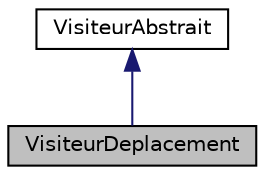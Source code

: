 digraph "VisiteurDeplacement"
{
  edge [fontname="Helvetica",fontsize="10",labelfontname="Helvetica",labelfontsize="10"];
  node [fontname="Helvetica",fontsize="10",shape=record];
  Node1 [label="VisiteurDeplacement",height=0.2,width=0.4,color="black", fillcolor="grey75", style="filled", fontcolor="black"];
  Node2 -> Node1 [dir="back",color="midnightblue",fontsize="10",style="solid",fontname="Helvetica"];
  Node2 [label="VisiteurAbstrait",height=0.2,width=0.4,color="black", fillcolor="white", style="filled",URL="$df/d41/class_visiteur_abstrait.html",tooltip="Interface du patron Visiteur. "];
}
